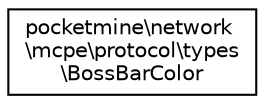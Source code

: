 digraph "Graphical Class Hierarchy"
{
 // INTERACTIVE_SVG=YES
 // LATEX_PDF_SIZE
  edge [fontname="Helvetica",fontsize="10",labelfontname="Helvetica",labelfontsize="10"];
  node [fontname="Helvetica",fontsize="10",shape=record];
  rankdir="LR";
  Node0 [label="pocketmine\\network\l\\mcpe\\protocol\\types\l\\BossBarColor",height=0.2,width=0.4,color="black", fillcolor="white", style="filled",URL="$d1/ded/classpocketmine_1_1network_1_1mcpe_1_1protocol_1_1types_1_1_boss_bar_color.html",tooltip=" "];
}
